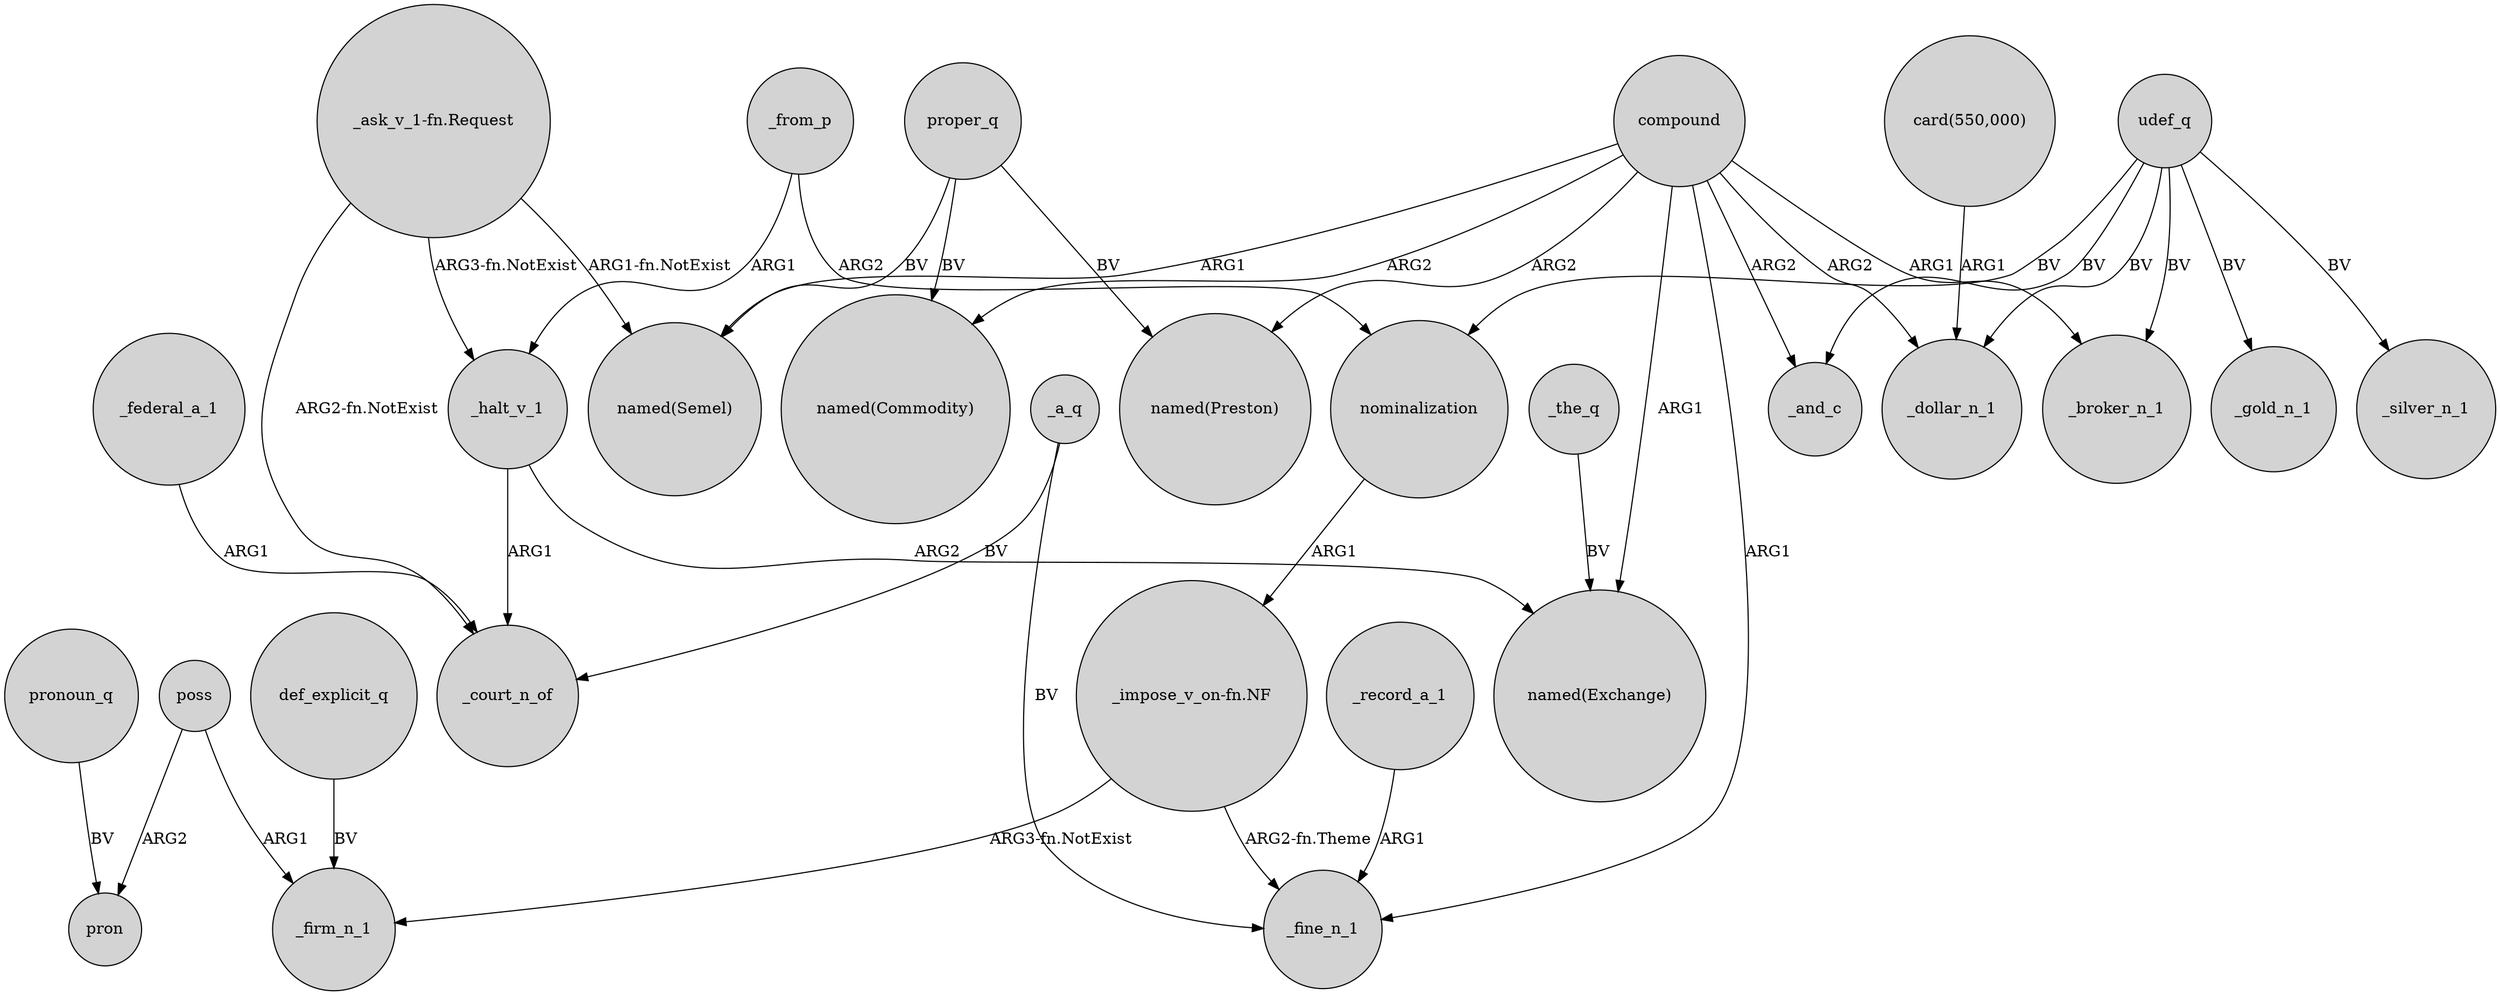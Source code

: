 digraph {
	node [shape=circle style=filled]
	poss -> pron [label=ARG2]
	compound -> "named(Preston)" [label=ARG2]
	"_impose_v_on-fn.NF" -> _firm_n_1 [label="ARG3-fn.NotExist"]
	proper_q -> "named(Semel)" [label=BV]
	_a_q -> _fine_n_1 [label=BV]
	_the_q -> "named(Exchange)" [label=BV]
	_record_a_1 -> _fine_n_1 [label=ARG1]
	_from_p -> _halt_v_1 [label=ARG1]
	"_ask_v_1-fn.Request" -> "named(Semel)" [label="ARG1-fn.NotExist"]
	compound -> "named(Commodity)" [label=ARG2]
	_halt_v_1 -> "named(Exchange)" [label=ARG2]
	proper_q -> "named(Preston)" [label=BV]
	pronoun_q -> pron [label=BV]
	"_ask_v_1-fn.Request" -> _court_n_of [label="ARG2-fn.NotExist"]
	compound -> _and_c [label=ARG2]
	compound -> _broker_n_1 [label=ARG1]
	udef_q -> _gold_n_1 [label=BV]
	"card(550,000)" -> _dollar_n_1 [label=ARG1]
	def_explicit_q -> _firm_n_1 [label=BV]
	compound -> _fine_n_1 [label=ARG1]
	compound -> "named(Exchange)" [label=ARG1]
	_a_q -> _court_n_of [label=BV]
	udef_q -> nominalization [label=BV]
	poss -> _firm_n_1 [label=ARG1]
	_from_p -> nominalization [label=ARG2]
	nominalization -> "_impose_v_on-fn.NF" [label=ARG1]
	_federal_a_1 -> _court_n_of [label=ARG1]
	udef_q -> _dollar_n_1 [label=BV]
	"_impose_v_on-fn.NF" -> _fine_n_1 [label="ARG2-fn.Theme"]
	compound -> "named(Semel)" [label=ARG1]
	compound -> _dollar_n_1 [label=ARG2]
	udef_q -> _broker_n_1 [label=BV]
	udef_q -> _and_c [label=BV]
	_halt_v_1 -> _court_n_of [label=ARG1]
	proper_q -> "named(Commodity)" [label=BV]
	udef_q -> _silver_n_1 [label=BV]
	"_ask_v_1-fn.Request" -> _halt_v_1 [label="ARG3-fn.NotExist"]
}
